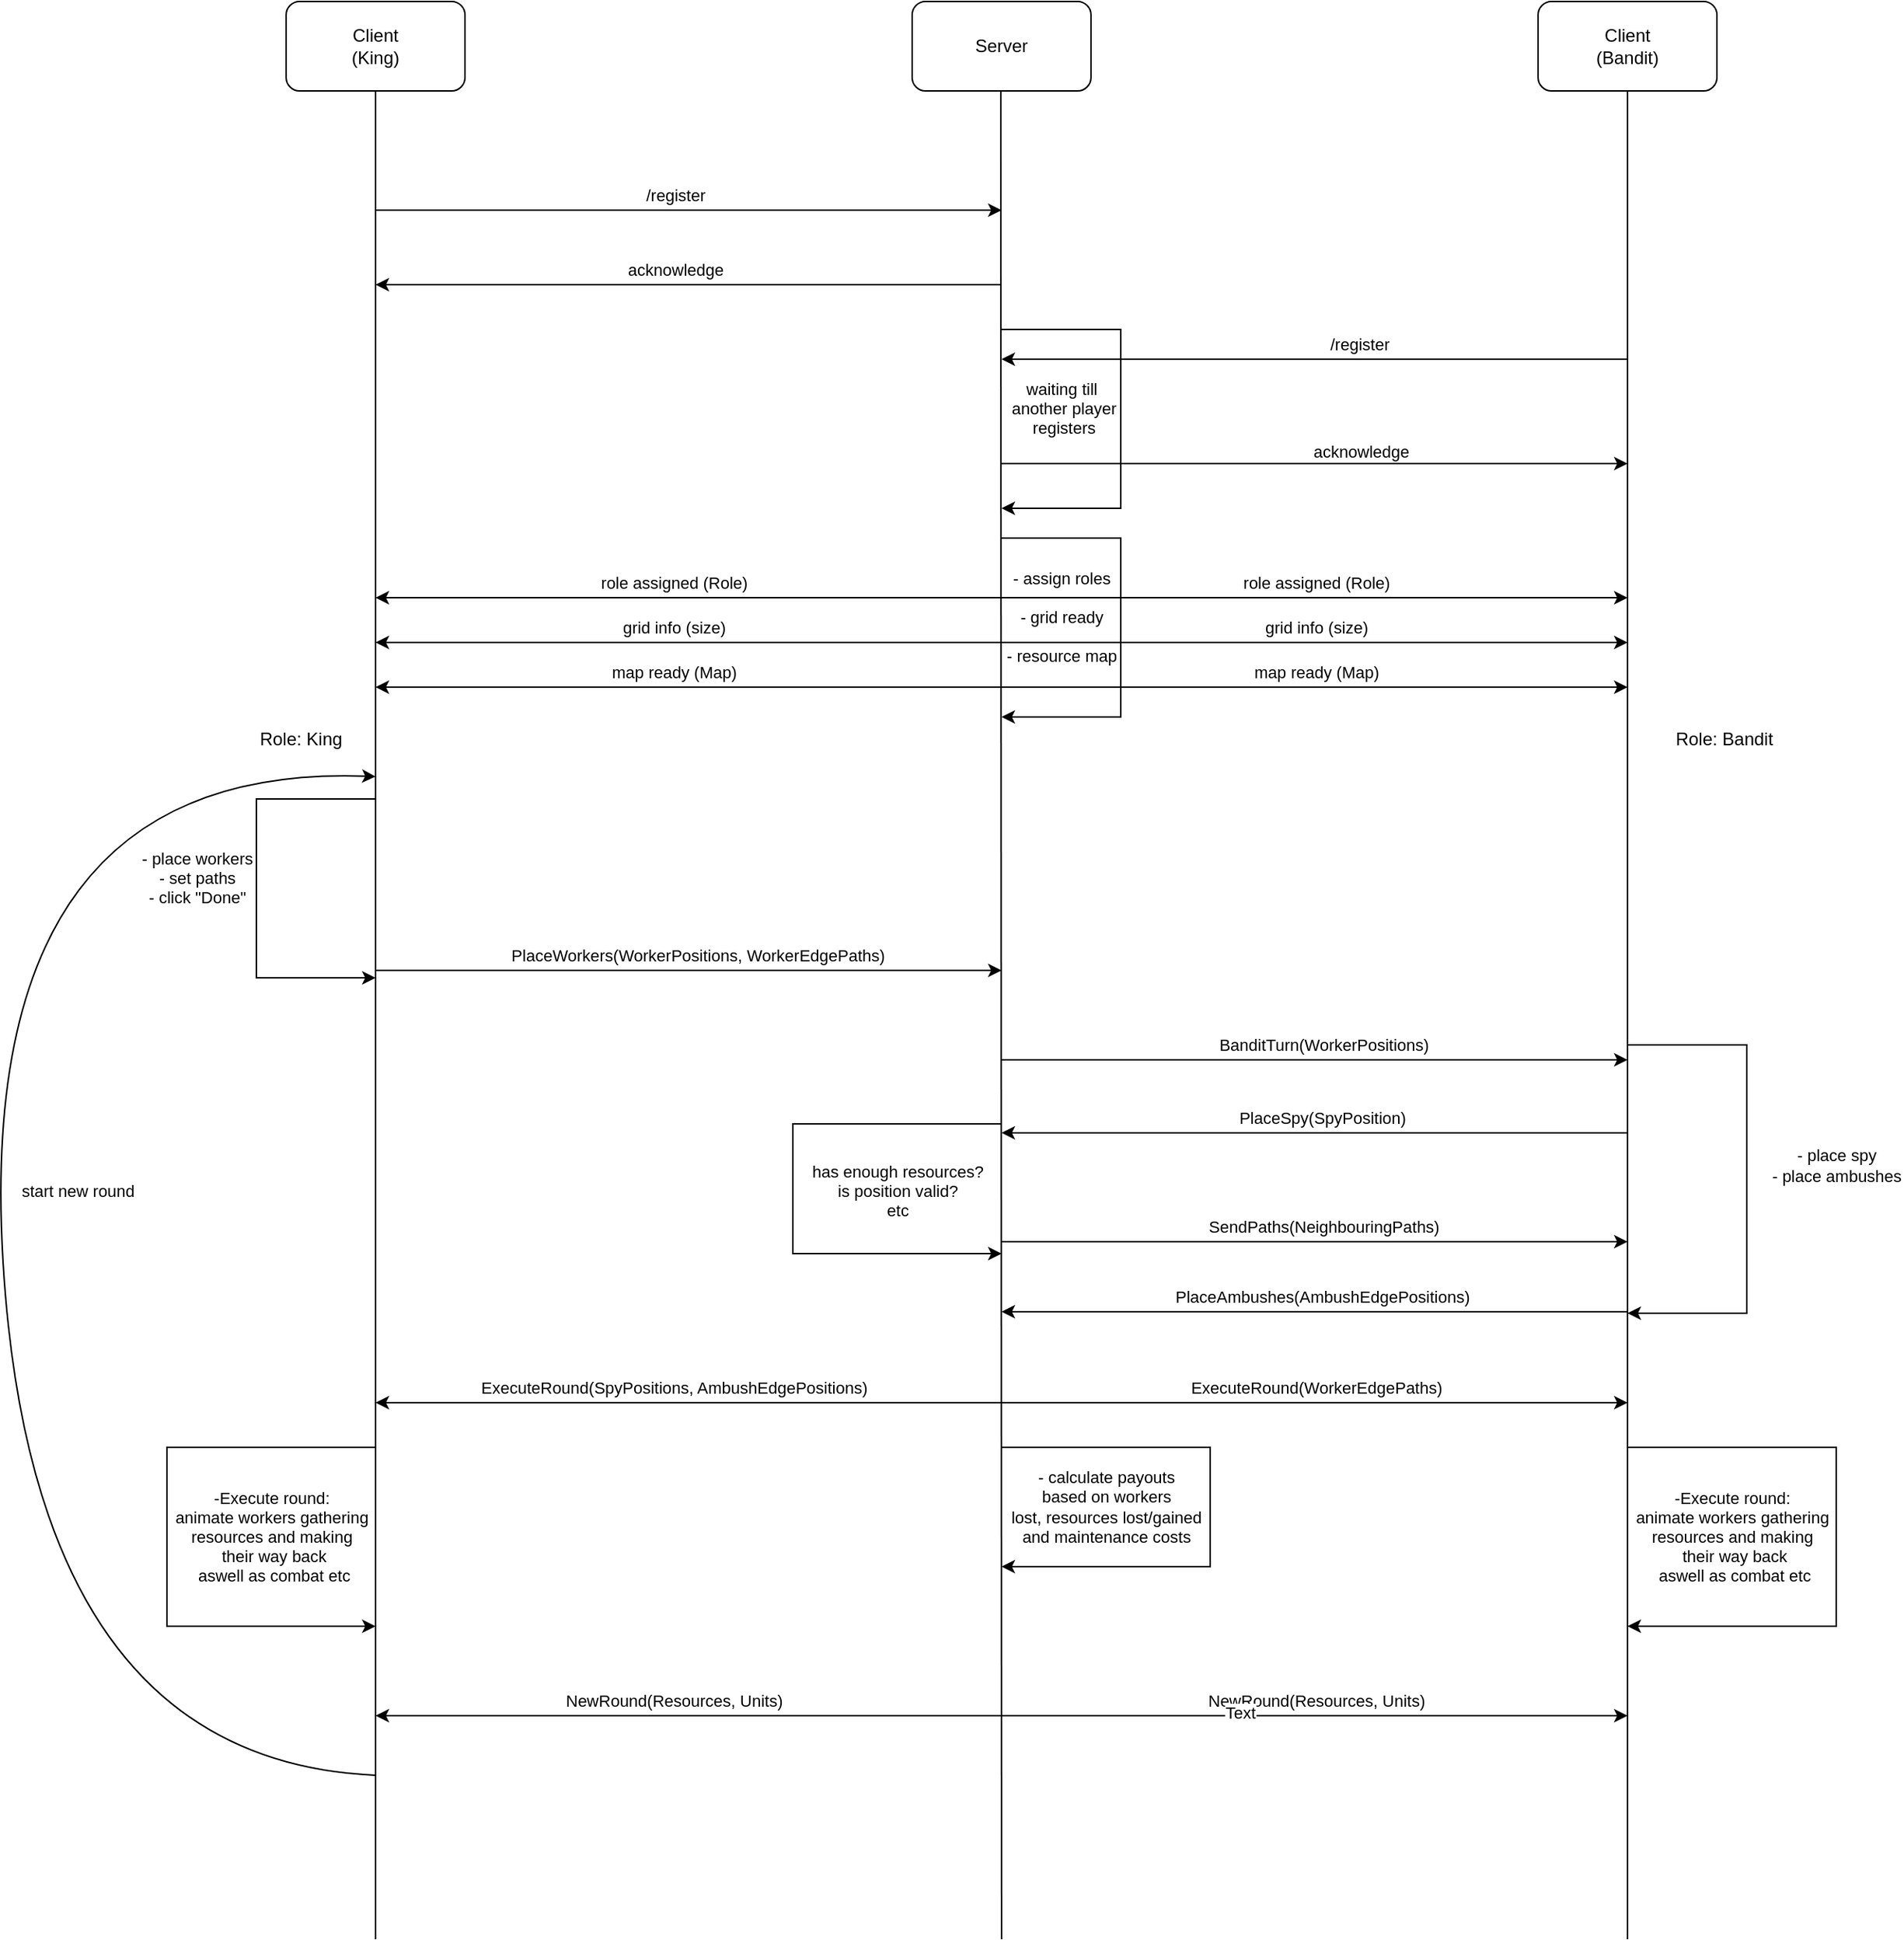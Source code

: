 <mxfile version="27.0.2">
  <diagram name="Seite-1" id="fxx5jFOMZ01fNNVx4IpS">
    <mxGraphModel dx="2404" dy="1260" grid="1" gridSize="10" guides="1" tooltips="1" connect="1" arrows="1" fold="1" page="1" pageScale="1" pageWidth="827" pageHeight="1169" math="0" shadow="0">
      <root>
        <mxCell id="0" />
        <mxCell id="1" parent="0" />
        <mxCell id="eWgzA2gBGH-hbVQtJtuc-1" value="Client&lt;div&gt;(King)&lt;/div&gt;" style="rounded=1;whiteSpace=wrap;html=1;" parent="1" vertex="1">
          <mxGeometry x="-80" y="50" width="120" height="60" as="geometry" />
        </mxCell>
        <mxCell id="eWgzA2gBGH-hbVQtJtuc-2" value="Server" style="rounded=1;whiteSpace=wrap;html=1;" parent="1" vertex="1">
          <mxGeometry x="340" y="50" width="120" height="60" as="geometry" />
        </mxCell>
        <mxCell id="eWgzA2gBGH-hbVQtJtuc-3" value="" style="endArrow=none;html=1;rounded=0;entryX=0.5;entryY=1;entryDx=0;entryDy=0;" parent="1" target="eWgzA2gBGH-hbVQtJtuc-1" edge="1">
          <mxGeometry width="50" height="50" relative="1" as="geometry">
            <mxPoint x="-20" y="1350" as="sourcePoint" />
            <mxPoint x="190" y="180" as="targetPoint" />
          </mxGeometry>
        </mxCell>
        <mxCell id="eWgzA2gBGH-hbVQtJtuc-4" value="" style="endArrow=none;html=1;rounded=0;entryX=0.5;entryY=1;entryDx=0;entryDy=0;" parent="1" edge="1">
          <mxGeometry width="50" height="50" relative="1" as="geometry">
            <mxPoint x="400" y="1350" as="sourcePoint" />
            <mxPoint x="399.5" y="110" as="targetPoint" />
          </mxGeometry>
        </mxCell>
        <mxCell id="eWgzA2gBGH-hbVQtJtuc-5" value="" style="endArrow=classic;html=1;rounded=0;" parent="1" edge="1">
          <mxGeometry width="50" height="50" relative="1" as="geometry">
            <mxPoint x="-20" y="190" as="sourcePoint" />
            <mxPoint x="400" y="190" as="targetPoint" />
          </mxGeometry>
        </mxCell>
        <mxCell id="eWgzA2gBGH-hbVQtJtuc-6" value="/register" style="edgeLabel;html=1;align=center;verticalAlign=middle;resizable=0;points=[];" parent="eWgzA2gBGH-hbVQtJtuc-5" vertex="1" connectable="0">
          <mxGeometry x="-0.284" y="1" relative="1" as="geometry">
            <mxPoint x="50" y="-9" as="offset" />
          </mxGeometry>
        </mxCell>
        <mxCell id="eWgzA2gBGH-hbVQtJtuc-7" value="" style="endArrow=classic;html=1;rounded=0;" parent="1" edge="1">
          <mxGeometry width="50" height="50" relative="1" as="geometry">
            <mxPoint x="400" y="240" as="sourcePoint" />
            <mxPoint x="-20" y="240" as="targetPoint" />
          </mxGeometry>
        </mxCell>
        <mxCell id="eWgzA2gBGH-hbVQtJtuc-9" value="acknowledge" style="edgeLabel;html=1;align=center;verticalAlign=middle;resizable=0;points=[];" parent="eWgzA2gBGH-hbVQtJtuc-7" vertex="1" connectable="0">
          <mxGeometry x="0.098" y="-1" relative="1" as="geometry">
            <mxPoint x="11" y="-9" as="offset" />
          </mxGeometry>
        </mxCell>
        <mxCell id="eWgzA2gBGH-hbVQtJtuc-16" value="" style="endArrow=classic;html=1;rounded=0;" parent="1" edge="1">
          <mxGeometry width="50" height="50" relative="1" as="geometry">
            <mxPoint x="400" y="270" as="sourcePoint" />
            <mxPoint x="400" y="390" as="targetPoint" />
            <Array as="points">
              <mxPoint x="480" y="270" />
              <mxPoint x="480" y="390" />
            </Array>
          </mxGeometry>
        </mxCell>
        <mxCell id="eWgzA2gBGH-hbVQtJtuc-17" value="waiting till&lt;div&gt;&amp;nbsp;another player&lt;/div&gt;&lt;div&gt;&amp;nbsp;registers&lt;/div&gt;" style="edgeLabel;html=1;align=center;verticalAlign=middle;resizable=0;points=[];" parent="eWgzA2gBGH-hbVQtJtuc-16" vertex="1" connectable="0">
          <mxGeometry x="-0.077" y="2" relative="1" as="geometry">
            <mxPoint x="-42" y="4" as="offset" />
          </mxGeometry>
        </mxCell>
        <mxCell id="d10clvRr6z6SAR1OEOvQ-1" value="Client&lt;br&gt;(Bandit)" style="rounded=1;whiteSpace=wrap;html=1;" parent="1" vertex="1">
          <mxGeometry x="760" y="50" width="120" height="60" as="geometry" />
        </mxCell>
        <mxCell id="d10clvRr6z6SAR1OEOvQ-2" value="" style="endArrow=none;html=1;rounded=0;entryX=0.5;entryY=1;entryDx=0;entryDy=0;" parent="1" target="d10clvRr6z6SAR1OEOvQ-1" edge="1">
          <mxGeometry width="50" height="50" relative="1" as="geometry">
            <mxPoint x="820" y="1350" as="sourcePoint" />
            <mxPoint x="1030" y="180" as="targetPoint" />
          </mxGeometry>
        </mxCell>
        <mxCell id="d10clvRr6z6SAR1OEOvQ-3" value="" style="endArrow=classic;html=1;rounded=0;" parent="1" edge="1">
          <mxGeometry width="50" height="50" relative="1" as="geometry">
            <mxPoint x="820" y="290" as="sourcePoint" />
            <mxPoint x="400" y="290" as="targetPoint" />
          </mxGeometry>
        </mxCell>
        <mxCell id="d10clvRr6z6SAR1OEOvQ-4" value="/register" style="edgeLabel;html=1;align=center;verticalAlign=middle;resizable=0;points=[];" parent="d10clvRr6z6SAR1OEOvQ-3" vertex="1" connectable="0">
          <mxGeometry x="-0.284" y="1" relative="1" as="geometry">
            <mxPoint x="-30" y="-11" as="offset" />
          </mxGeometry>
        </mxCell>
        <mxCell id="d10clvRr6z6SAR1OEOvQ-5" value="" style="endArrow=classic;html=1;rounded=0;" parent="1" edge="1">
          <mxGeometry width="50" height="50" relative="1" as="geometry">
            <mxPoint x="400" y="360" as="sourcePoint" />
            <mxPoint x="820" y="360" as="targetPoint" />
          </mxGeometry>
        </mxCell>
        <mxCell id="d10clvRr6z6SAR1OEOvQ-6" value="acknowledge" style="edgeLabel;html=1;align=center;verticalAlign=middle;resizable=0;points=[];" parent="d10clvRr6z6SAR1OEOvQ-5" vertex="1" connectable="0">
          <mxGeometry x="0.098" y="-1" relative="1" as="geometry">
            <mxPoint x="10" y="-9" as="offset" />
          </mxGeometry>
        </mxCell>
        <mxCell id="d10clvRr6z6SAR1OEOvQ-16" value="" style="endArrow=classic;html=1;rounded=0;" parent="1" edge="1">
          <mxGeometry width="50" height="50" relative="1" as="geometry">
            <mxPoint x="400" y="410" as="sourcePoint" />
            <mxPoint x="400" y="530" as="targetPoint" />
            <Array as="points">
              <mxPoint x="480" y="410" />
              <mxPoint x="480" y="530" />
            </Array>
          </mxGeometry>
        </mxCell>
        <mxCell id="d10clvRr6z6SAR1OEOvQ-17" value="&lt;div&gt;- assign roles&lt;/div&gt;&lt;div&gt;&lt;br&gt;&lt;/div&gt;- grid ready&lt;div&gt;&lt;br&gt;&lt;div&gt;- resource map&lt;/div&gt;&lt;/div&gt;" style="edgeLabel;html=1;align=center;verticalAlign=middle;resizable=0;points=[];" parent="d10clvRr6z6SAR1OEOvQ-16" vertex="1" connectable="0">
          <mxGeometry x="-0.077" y="2" relative="1" as="geometry">
            <mxPoint x="-42" y="4" as="offset" />
          </mxGeometry>
        </mxCell>
        <mxCell id="d10clvRr6z6SAR1OEOvQ-18" value="Role: King" style="text;html=1;align=center;verticalAlign=middle;whiteSpace=wrap;rounded=0;" parent="1" vertex="1">
          <mxGeometry x="-100" y="530" width="60" height="30" as="geometry" />
        </mxCell>
        <mxCell id="d10clvRr6z6SAR1OEOvQ-19" value="Role: Bandit" style="text;html=1;align=center;verticalAlign=middle;whiteSpace=wrap;rounded=0;" parent="1" vertex="1">
          <mxGeometry x="850" y="530" width="70" height="30" as="geometry" />
        </mxCell>
        <mxCell id="d10clvRr6z6SAR1OEOvQ-20" value="" style="endArrow=classic;html=1;rounded=0;" parent="1" edge="1">
          <mxGeometry width="50" height="50" relative="1" as="geometry">
            <mxPoint x="-20" y="700" as="sourcePoint" />
            <mxPoint x="400" y="700" as="targetPoint" />
          </mxGeometry>
        </mxCell>
        <mxCell id="d10clvRr6z6SAR1OEOvQ-21" value="PlaceWorkers(WorkerPositions, WorkerEdgePaths)" style="edgeLabel;html=1;align=center;verticalAlign=middle;resizable=0;points=[];" parent="d10clvRr6z6SAR1OEOvQ-20" vertex="1" connectable="0">
          <mxGeometry x="0.028" y="1" relative="1" as="geometry">
            <mxPoint y="-9" as="offset" />
          </mxGeometry>
        </mxCell>
        <mxCell id="d10clvRr6z6SAR1OEOvQ-23" value="" style="endArrow=classic;html=1;rounded=0;" parent="1" edge="1">
          <mxGeometry width="50" height="50" relative="1" as="geometry">
            <mxPoint x="-20" y="585" as="sourcePoint" />
            <mxPoint x="-20" y="705" as="targetPoint" />
            <Array as="points">
              <mxPoint x="-100" y="585" />
              <mxPoint x="-100" y="705" />
            </Array>
          </mxGeometry>
        </mxCell>
        <mxCell id="d10clvRr6z6SAR1OEOvQ-24" value="- place workers&lt;br&gt;- set paths&lt;br&gt;- click &quot;Done&quot;" style="edgeLabel;html=1;align=center;verticalAlign=middle;resizable=0;points=[];" parent="d10clvRr6z6SAR1OEOvQ-23" vertex="1" connectable="0">
          <mxGeometry x="-0.077" y="2" relative="1" as="geometry">
            <mxPoint x="-42" y="4" as="offset" />
          </mxGeometry>
        </mxCell>
        <mxCell id="d10clvRr6z6SAR1OEOvQ-25" value="" style="endArrow=classic;html=1;rounded=0;" parent="1" edge="1">
          <mxGeometry width="50" height="50" relative="1" as="geometry">
            <mxPoint x="400" y="760" as="sourcePoint" />
            <mxPoint x="820" y="760" as="targetPoint" />
          </mxGeometry>
        </mxCell>
        <mxCell id="d10clvRr6z6SAR1OEOvQ-26" value="BanditTurn(WorkerPositions)" style="edgeLabel;html=1;align=center;verticalAlign=middle;resizable=0;points=[];" parent="d10clvRr6z6SAR1OEOvQ-25" vertex="1" connectable="0">
          <mxGeometry x="0.028" y="1" relative="1" as="geometry">
            <mxPoint y="-9" as="offset" />
          </mxGeometry>
        </mxCell>
        <mxCell id="d10clvRr6z6SAR1OEOvQ-29" value="" style="endArrow=classic;html=1;rounded=0;" parent="1" edge="1">
          <mxGeometry width="50" height="50" relative="1" as="geometry">
            <mxPoint x="820" y="750" as="sourcePoint" />
            <mxPoint x="820" y="930" as="targetPoint" />
            <Array as="points">
              <mxPoint x="900" y="750" />
              <mxPoint x="900" y="930" />
            </Array>
          </mxGeometry>
        </mxCell>
        <mxCell id="d10clvRr6z6SAR1OEOvQ-30" value="- place spy&lt;br&gt;- place ambushes" style="edgeLabel;html=1;align=center;verticalAlign=middle;resizable=0;points=[];" parent="d10clvRr6z6SAR1OEOvQ-29" vertex="1" connectable="0">
          <mxGeometry x="-0.077" y="2" relative="1" as="geometry">
            <mxPoint x="58" y="4" as="offset" />
          </mxGeometry>
        </mxCell>
        <mxCell id="d10clvRr6z6SAR1OEOvQ-34" value="" style="endArrow=classic;html=1;rounded=0;" parent="1" edge="1">
          <mxGeometry width="50" height="50" relative="1" as="geometry">
            <mxPoint x="820" y="809" as="sourcePoint" />
            <mxPoint x="400" y="809" as="targetPoint" />
          </mxGeometry>
        </mxCell>
        <mxCell id="d10clvRr6z6SAR1OEOvQ-35" value="PlaceSpy(SpyPosition)" style="edgeLabel;html=1;align=center;verticalAlign=middle;resizable=0;points=[];" parent="d10clvRr6z6SAR1OEOvQ-34" vertex="1" connectable="0">
          <mxGeometry x="0.089" y="2" relative="1" as="geometry">
            <mxPoint x="23" y="-12" as="offset" />
          </mxGeometry>
        </mxCell>
        <mxCell id="d10clvRr6z6SAR1OEOvQ-36" value="" style="endArrow=classic;html=1;rounded=0;" parent="1" edge="1">
          <mxGeometry width="50" height="50" relative="1" as="geometry">
            <mxPoint x="400" y="882" as="sourcePoint" />
            <mxPoint x="820" y="882" as="targetPoint" />
          </mxGeometry>
        </mxCell>
        <mxCell id="d10clvRr6z6SAR1OEOvQ-37" value="SendPaths(NeighbouringPaths)" style="edgeLabel;html=1;align=center;verticalAlign=middle;resizable=0;points=[];" parent="d10clvRr6z6SAR1OEOvQ-36" vertex="1" connectable="0">
          <mxGeometry x="0.028" y="1" relative="1" as="geometry">
            <mxPoint y="-9" as="offset" />
          </mxGeometry>
        </mxCell>
        <mxCell id="d10clvRr6z6SAR1OEOvQ-38" value="" style="endArrow=classic;html=1;rounded=0;" parent="1" edge="1">
          <mxGeometry width="50" height="50" relative="1" as="geometry">
            <mxPoint x="820" y="929" as="sourcePoint" />
            <mxPoint x="400" y="929" as="targetPoint" />
          </mxGeometry>
        </mxCell>
        <mxCell id="d10clvRr6z6SAR1OEOvQ-39" value="PlaceAmbushes(AmbushEdgePositions)" style="edgeLabel;html=1;align=center;verticalAlign=middle;resizable=0;points=[];" parent="d10clvRr6z6SAR1OEOvQ-38" vertex="1" connectable="0">
          <mxGeometry x="0.089" y="2" relative="1" as="geometry">
            <mxPoint x="23" y="-12" as="offset" />
          </mxGeometry>
        </mxCell>
        <mxCell id="d10clvRr6z6SAR1OEOvQ-40" value="" style="endArrow=classic;html=1;rounded=0;" parent="1" edge="1">
          <mxGeometry width="50" height="50" relative="1" as="geometry">
            <mxPoint x="400" y="990" as="sourcePoint" />
            <mxPoint x="-20" y="990" as="targetPoint" />
          </mxGeometry>
        </mxCell>
        <mxCell id="d10clvRr6z6SAR1OEOvQ-41" value="ExecuteRound(SpyPositions, AmbushEdgePositions)" style="edgeLabel;html=1;align=center;verticalAlign=middle;resizable=0;points=[];" parent="d10clvRr6z6SAR1OEOvQ-40" vertex="1" connectable="0">
          <mxGeometry x="0.05" y="4" relative="1" as="geometry">
            <mxPoint y="-14" as="offset" />
          </mxGeometry>
        </mxCell>
        <mxCell id="d10clvRr6z6SAR1OEOvQ-42" value="" style="endArrow=classic;html=1;rounded=0;" parent="1" edge="1">
          <mxGeometry width="50" height="50" relative="1" as="geometry">
            <mxPoint x="400" y="990" as="sourcePoint" />
            <mxPoint x="820" y="990" as="targetPoint" />
          </mxGeometry>
        </mxCell>
        <mxCell id="d10clvRr6z6SAR1OEOvQ-43" value="ExecuteRound(WorkerEdgePaths)" style="edgeLabel;html=1;align=center;verticalAlign=middle;resizable=0;points=[];" parent="d10clvRr6z6SAR1OEOvQ-42" vertex="1" connectable="0">
          <mxGeometry x="-0.094" y="-1" relative="1" as="geometry">
            <mxPoint x="20" y="-11" as="offset" />
          </mxGeometry>
        </mxCell>
        <mxCell id="d10clvRr6z6SAR1OEOvQ-44" value="" style="endArrow=classic;html=1;rounded=0;" parent="1" edge="1">
          <mxGeometry width="50" height="50" relative="1" as="geometry">
            <mxPoint x="820" y="1020" as="sourcePoint" />
            <mxPoint x="820" y="1140" as="targetPoint" />
            <Array as="points">
              <mxPoint x="960" y="1020" />
              <mxPoint x="960" y="1140" />
            </Array>
          </mxGeometry>
        </mxCell>
        <mxCell id="d10clvRr6z6SAR1OEOvQ-46" value="-Execute round:&lt;br&gt;animate workers gathering&lt;br&gt;resources and making&lt;br&gt;&amp;nbsp;their way back&lt;br&gt;&amp;nbsp;aswell as combat etc" style="edgeLabel;html=1;align=center;verticalAlign=middle;resizable=0;points=[];" parent="d10clvRr6z6SAR1OEOvQ-44" vertex="1" connectable="0">
          <mxGeometry x="-0.105" y="-4" relative="1" as="geometry">
            <mxPoint x="-66" y="21" as="offset" />
          </mxGeometry>
        </mxCell>
        <mxCell id="d10clvRr6z6SAR1OEOvQ-47" value="" style="endArrow=classic;html=1;rounded=0;" parent="1" edge="1">
          <mxGeometry width="50" height="50" relative="1" as="geometry">
            <mxPoint x="-20" y="1020" as="sourcePoint" />
            <mxPoint x="-20" y="1140" as="targetPoint" />
            <Array as="points">
              <mxPoint x="-160" y="1020" />
              <mxPoint x="-160" y="1140" />
            </Array>
          </mxGeometry>
        </mxCell>
        <mxCell id="d10clvRr6z6SAR1OEOvQ-48" value="-Execute round:&lt;br&gt;animate workers gathering&lt;br&gt;resources and making&lt;br&gt;&amp;nbsp;their way back&lt;br&gt;&amp;nbsp;aswell as combat etc" style="edgeLabel;html=1;align=center;verticalAlign=middle;resizable=0;points=[];" parent="d10clvRr6z6SAR1OEOvQ-47" vertex="1" connectable="0">
          <mxGeometry x="-0.105" y="-4" relative="1" as="geometry">
            <mxPoint x="74" y="21" as="offset" />
          </mxGeometry>
        </mxCell>
        <mxCell id="ayWlgDOu-w2HsgTlpcCT-1" value="" style="endArrow=classic;html=1;rounded=0;" parent="1" edge="1">
          <mxGeometry width="50" height="50" relative="1" as="geometry">
            <mxPoint x="400" y="1020" as="sourcePoint" />
            <mxPoint x="400" y="1100" as="targetPoint" />
            <Array as="points">
              <mxPoint x="540" y="1020" />
              <mxPoint x="540" y="1100" />
            </Array>
          </mxGeometry>
        </mxCell>
        <mxCell id="ayWlgDOu-w2HsgTlpcCT-2" value="- calculate payouts&lt;br&gt;based on workers&lt;br&gt;lost, resources lost/gained&lt;br&gt;and maintenance costs" style="edgeLabel;html=1;align=center;verticalAlign=middle;resizable=0;points=[];" parent="ayWlgDOu-w2HsgTlpcCT-1" connectable="0" vertex="1">
          <mxGeometry x="-0.105" y="-4" relative="1" as="geometry">
            <mxPoint x="-66" y="19" as="offset" />
          </mxGeometry>
        </mxCell>
        <mxCell id="ayWlgDOu-w2HsgTlpcCT-3" value="" style="endArrow=classic;html=1;rounded=0;" parent="1" edge="1">
          <mxGeometry width="50" height="50" relative="1" as="geometry">
            <mxPoint x="400" y="1200" as="sourcePoint" />
            <mxPoint x="-20" y="1200" as="targetPoint" />
          </mxGeometry>
        </mxCell>
        <mxCell id="ayWlgDOu-w2HsgTlpcCT-4" value="NewRound(Resources, Units)" style="edgeLabel;html=1;align=center;verticalAlign=middle;resizable=0;points=[];" parent="ayWlgDOu-w2HsgTlpcCT-3" connectable="0" vertex="1">
          <mxGeometry x="0.05" y="4" relative="1" as="geometry">
            <mxPoint y="-14" as="offset" />
          </mxGeometry>
        </mxCell>
        <mxCell id="ayWlgDOu-w2HsgTlpcCT-5" value="" style="endArrow=classic;html=1;rounded=0;" parent="1" edge="1">
          <mxGeometry width="50" height="50" relative="1" as="geometry">
            <mxPoint x="400" y="1200" as="sourcePoint" />
            <mxPoint x="820" y="1200" as="targetPoint" />
          </mxGeometry>
        </mxCell>
        <mxCell id="ayWlgDOu-w2HsgTlpcCT-6" value="NewRound(Resources, Units)" style="edgeLabel;html=1;align=center;verticalAlign=middle;resizable=0;points=[];" parent="ayWlgDOu-w2HsgTlpcCT-5" connectable="0" vertex="1">
          <mxGeometry x="-0.094" y="-1" relative="1" as="geometry">
            <mxPoint x="20" y="-11" as="offset" />
          </mxGeometry>
        </mxCell>
        <mxCell id="ayWlgDOu-w2HsgTlpcCT-7" value="Text" style="edgeLabel;html=1;align=center;verticalAlign=middle;resizable=0;points=[];" parent="ayWlgDOu-w2HsgTlpcCT-5" connectable="0" vertex="1">
          <mxGeometry x="-0.238" y="2" relative="1" as="geometry">
            <mxPoint as="offset" />
          </mxGeometry>
        </mxCell>
        <mxCell id="ayWlgDOu-w2HsgTlpcCT-8" value="" style="curved=1;endArrow=classic;html=1;rounded=0;" parent="1" edge="1">
          <mxGeometry width="50" height="50" relative="1" as="geometry">
            <mxPoint x="-20" y="1240" as="sourcePoint" />
            <mxPoint x="-20" y="570" as="targetPoint" />
            <Array as="points">
              <mxPoint x="-250" y="1230" />
              <mxPoint x="-290" y="560" />
            </Array>
          </mxGeometry>
        </mxCell>
        <mxCell id="ayWlgDOu-w2HsgTlpcCT-10" value="start new round" style="edgeLabel;html=1;align=center;verticalAlign=middle;resizable=0;points=[];" parent="ayWlgDOu-w2HsgTlpcCT-8" connectable="0" vertex="1">
          <mxGeometry x="0.046" y="-6" relative="1" as="geometry">
            <mxPoint x="47" as="offset" />
          </mxGeometry>
        </mxCell>
        <mxCell id="ayWlgDOu-w2HsgTlpcCT-11" value="" style="endArrow=classic;html=1;rounded=0;" parent="1" edge="1">
          <mxGeometry width="50" height="50" relative="1" as="geometry">
            <mxPoint x="400" y="803" as="sourcePoint" />
            <mxPoint x="400" y="890" as="targetPoint" />
            <Array as="points">
              <mxPoint x="260" y="803" />
              <mxPoint x="260" y="890" />
            </Array>
          </mxGeometry>
        </mxCell>
        <mxCell id="ayWlgDOu-w2HsgTlpcCT-12" value="has enough resources?&lt;br&gt;is position valid?&lt;br&gt;etc" style="edgeLabel;html=1;align=center;verticalAlign=middle;resizable=0;points=[];" parent="ayWlgDOu-w2HsgTlpcCT-11" connectable="0" vertex="1">
          <mxGeometry x="-0.105" y="-4" relative="1" as="geometry">
            <mxPoint x="74" y="21" as="offset" />
          </mxGeometry>
        </mxCell>
        <mxCell id="BwbQSZzQPZfXFbO77QLk-1" value="" style="endArrow=classic;html=1;rounded=0;" edge="1" parent="1">
          <mxGeometry width="50" height="50" relative="1" as="geometry">
            <mxPoint x="400" y="450" as="sourcePoint" />
            <mxPoint x="-20" y="450" as="targetPoint" />
          </mxGeometry>
        </mxCell>
        <mxCell id="BwbQSZzQPZfXFbO77QLk-2" value="role assigned (Role)" style="edgeLabel;html=1;align=center;verticalAlign=middle;resizable=0;points=[];" vertex="1" connectable="0" parent="BwbQSZzQPZfXFbO77QLk-1">
          <mxGeometry x="0.05" y="4" relative="1" as="geometry">
            <mxPoint y="-14" as="offset" />
          </mxGeometry>
        </mxCell>
        <mxCell id="BwbQSZzQPZfXFbO77QLk-3" value="" style="endArrow=classic;html=1;rounded=0;" edge="1" parent="1">
          <mxGeometry width="50" height="50" relative="1" as="geometry">
            <mxPoint x="400" y="450" as="sourcePoint" />
            <mxPoint x="820" y="450" as="targetPoint" />
          </mxGeometry>
        </mxCell>
        <mxCell id="BwbQSZzQPZfXFbO77QLk-4" value="role assigned (Role)" style="edgeLabel;html=1;align=center;verticalAlign=middle;resizable=0;points=[];" vertex="1" connectable="0" parent="BwbQSZzQPZfXFbO77QLk-3">
          <mxGeometry x="-0.094" y="-1" relative="1" as="geometry">
            <mxPoint x="20" y="-11" as="offset" />
          </mxGeometry>
        </mxCell>
        <mxCell id="BwbQSZzQPZfXFbO77QLk-5" value="" style="endArrow=classic;html=1;rounded=0;" edge="1" parent="1">
          <mxGeometry width="50" height="50" relative="1" as="geometry">
            <mxPoint x="400" y="480" as="sourcePoint" />
            <mxPoint x="-20" y="480" as="targetPoint" />
          </mxGeometry>
        </mxCell>
        <mxCell id="BwbQSZzQPZfXFbO77QLk-6" value="grid info (size)" style="edgeLabel;html=1;align=center;verticalAlign=middle;resizable=0;points=[];" vertex="1" connectable="0" parent="BwbQSZzQPZfXFbO77QLk-5">
          <mxGeometry x="0.05" y="4" relative="1" as="geometry">
            <mxPoint y="-14" as="offset" />
          </mxGeometry>
        </mxCell>
        <mxCell id="BwbQSZzQPZfXFbO77QLk-7" value="" style="endArrow=classic;html=1;rounded=0;" edge="1" parent="1">
          <mxGeometry width="50" height="50" relative="1" as="geometry">
            <mxPoint x="400" y="480" as="sourcePoint" />
            <mxPoint x="820" y="480" as="targetPoint" />
          </mxGeometry>
        </mxCell>
        <mxCell id="BwbQSZzQPZfXFbO77QLk-8" value="grid info (size)" style="edgeLabel;html=1;align=center;verticalAlign=middle;resizable=0;points=[];" vertex="1" connectable="0" parent="BwbQSZzQPZfXFbO77QLk-7">
          <mxGeometry x="-0.094" y="-1" relative="1" as="geometry">
            <mxPoint x="20" y="-11" as="offset" />
          </mxGeometry>
        </mxCell>
        <mxCell id="BwbQSZzQPZfXFbO77QLk-13" value="" style="endArrow=classic;html=1;rounded=0;" edge="1" parent="1">
          <mxGeometry width="50" height="50" relative="1" as="geometry">
            <mxPoint x="400" y="510" as="sourcePoint" />
            <mxPoint x="-20" y="510" as="targetPoint" />
          </mxGeometry>
        </mxCell>
        <mxCell id="BwbQSZzQPZfXFbO77QLk-14" value="map ready (Map)" style="edgeLabel;html=1;align=center;verticalAlign=middle;resizable=0;points=[];" vertex="1" connectable="0" parent="BwbQSZzQPZfXFbO77QLk-13">
          <mxGeometry x="0.05" y="4" relative="1" as="geometry">
            <mxPoint y="-14" as="offset" />
          </mxGeometry>
        </mxCell>
        <mxCell id="BwbQSZzQPZfXFbO77QLk-15" value="" style="endArrow=classic;html=1;rounded=0;" edge="1" parent="1">
          <mxGeometry width="50" height="50" relative="1" as="geometry">
            <mxPoint x="400" y="510" as="sourcePoint" />
            <mxPoint x="820" y="510" as="targetPoint" />
          </mxGeometry>
        </mxCell>
        <mxCell id="BwbQSZzQPZfXFbO77QLk-16" value="map ready (Map)" style="edgeLabel;html=1;align=center;verticalAlign=middle;resizable=0;points=[];" vertex="1" connectable="0" parent="BwbQSZzQPZfXFbO77QLk-15">
          <mxGeometry x="-0.094" y="-1" relative="1" as="geometry">
            <mxPoint x="20" y="-11" as="offset" />
          </mxGeometry>
        </mxCell>
      </root>
    </mxGraphModel>
  </diagram>
</mxfile>
